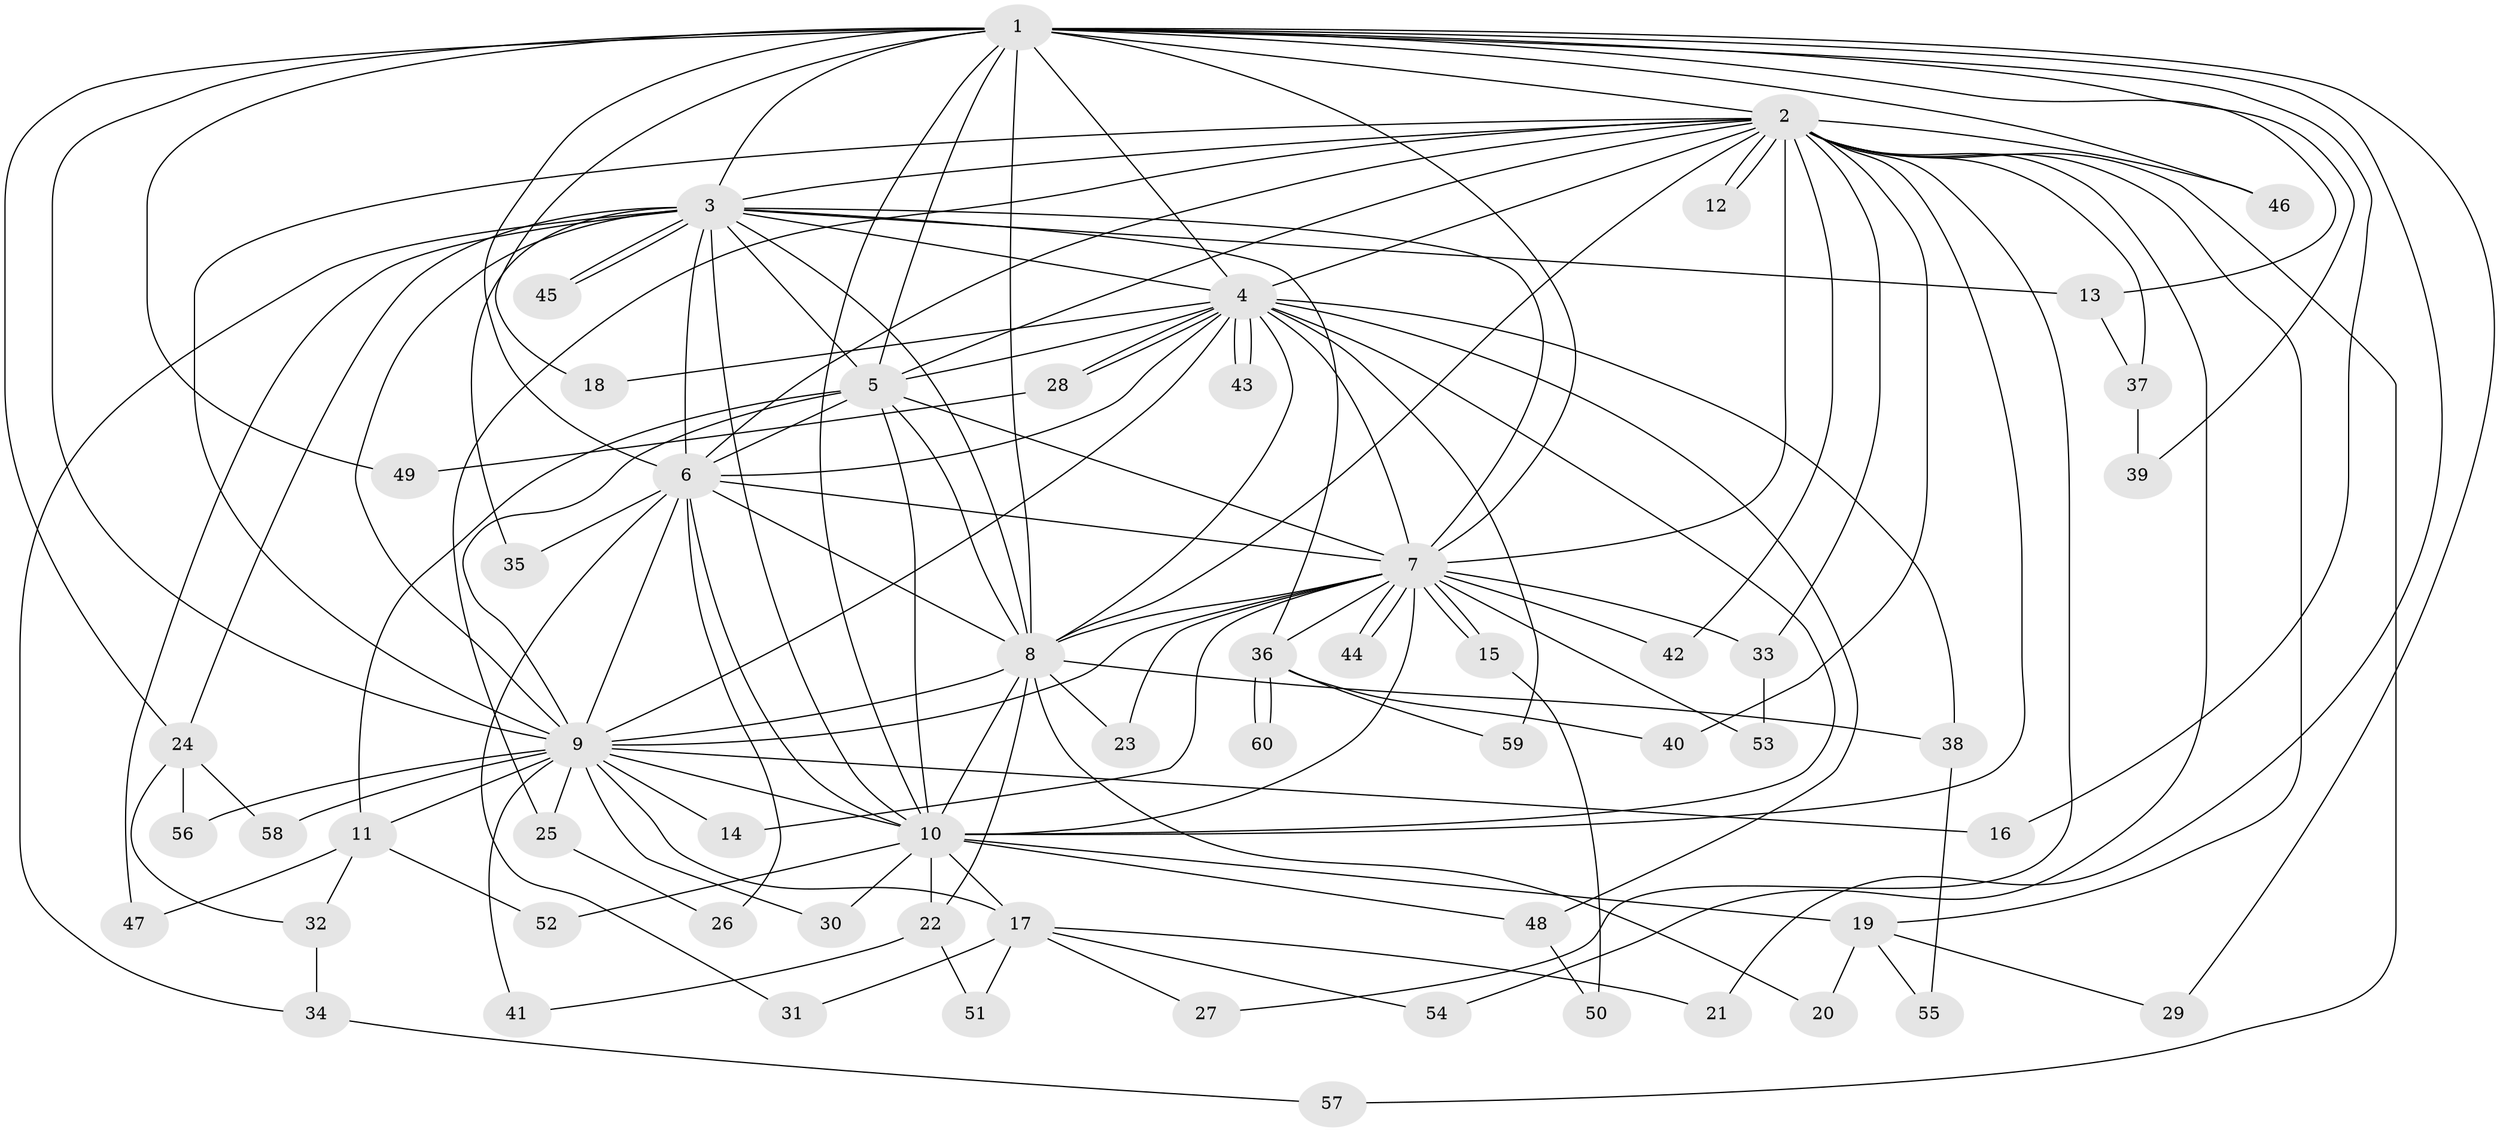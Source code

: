 // Generated by graph-tools (version 1.1) at 2025/35/03/09/25 02:35:05]
// undirected, 60 vertices, 145 edges
graph export_dot {
graph [start="1"]
  node [color=gray90,style=filled];
  1;
  2;
  3;
  4;
  5;
  6;
  7;
  8;
  9;
  10;
  11;
  12;
  13;
  14;
  15;
  16;
  17;
  18;
  19;
  20;
  21;
  22;
  23;
  24;
  25;
  26;
  27;
  28;
  29;
  30;
  31;
  32;
  33;
  34;
  35;
  36;
  37;
  38;
  39;
  40;
  41;
  42;
  43;
  44;
  45;
  46;
  47;
  48;
  49;
  50;
  51;
  52;
  53;
  54;
  55;
  56;
  57;
  58;
  59;
  60;
  1 -- 2;
  1 -- 3;
  1 -- 4;
  1 -- 5;
  1 -- 6;
  1 -- 7;
  1 -- 8;
  1 -- 9;
  1 -- 10;
  1 -- 13;
  1 -- 16;
  1 -- 18;
  1 -- 21;
  1 -- 24;
  1 -- 29;
  1 -- 39;
  1 -- 46;
  1 -- 49;
  2 -- 3;
  2 -- 4;
  2 -- 5;
  2 -- 6;
  2 -- 7;
  2 -- 8;
  2 -- 9;
  2 -- 10;
  2 -- 12;
  2 -- 12;
  2 -- 19;
  2 -- 25;
  2 -- 27;
  2 -- 33;
  2 -- 37;
  2 -- 40;
  2 -- 42;
  2 -- 46;
  2 -- 54;
  2 -- 57;
  3 -- 4;
  3 -- 5;
  3 -- 6;
  3 -- 7;
  3 -- 8;
  3 -- 9;
  3 -- 10;
  3 -- 13;
  3 -- 24;
  3 -- 34;
  3 -- 35;
  3 -- 36;
  3 -- 45;
  3 -- 45;
  3 -- 47;
  4 -- 5;
  4 -- 6;
  4 -- 7;
  4 -- 8;
  4 -- 9;
  4 -- 10;
  4 -- 18;
  4 -- 28;
  4 -- 28;
  4 -- 38;
  4 -- 43;
  4 -- 43;
  4 -- 48;
  4 -- 59;
  5 -- 6;
  5 -- 7;
  5 -- 8;
  5 -- 9;
  5 -- 10;
  5 -- 11;
  6 -- 7;
  6 -- 8;
  6 -- 9;
  6 -- 10;
  6 -- 26;
  6 -- 31;
  6 -- 35;
  7 -- 8;
  7 -- 9;
  7 -- 10;
  7 -- 14;
  7 -- 15;
  7 -- 15;
  7 -- 23;
  7 -- 33;
  7 -- 36;
  7 -- 42;
  7 -- 44;
  7 -- 44;
  7 -- 53;
  8 -- 9;
  8 -- 10;
  8 -- 20;
  8 -- 22;
  8 -- 23;
  8 -- 38;
  9 -- 10;
  9 -- 11;
  9 -- 14;
  9 -- 16;
  9 -- 17;
  9 -- 25;
  9 -- 30;
  9 -- 41;
  9 -- 56;
  9 -- 58;
  10 -- 17;
  10 -- 19;
  10 -- 22;
  10 -- 30;
  10 -- 48;
  10 -- 52;
  11 -- 32;
  11 -- 47;
  11 -- 52;
  13 -- 37;
  15 -- 50;
  17 -- 21;
  17 -- 27;
  17 -- 31;
  17 -- 51;
  17 -- 54;
  19 -- 20;
  19 -- 29;
  19 -- 55;
  22 -- 41;
  22 -- 51;
  24 -- 32;
  24 -- 56;
  24 -- 58;
  25 -- 26;
  28 -- 49;
  32 -- 34;
  33 -- 53;
  34 -- 57;
  36 -- 40;
  36 -- 59;
  36 -- 60;
  36 -- 60;
  37 -- 39;
  38 -- 55;
  48 -- 50;
}
